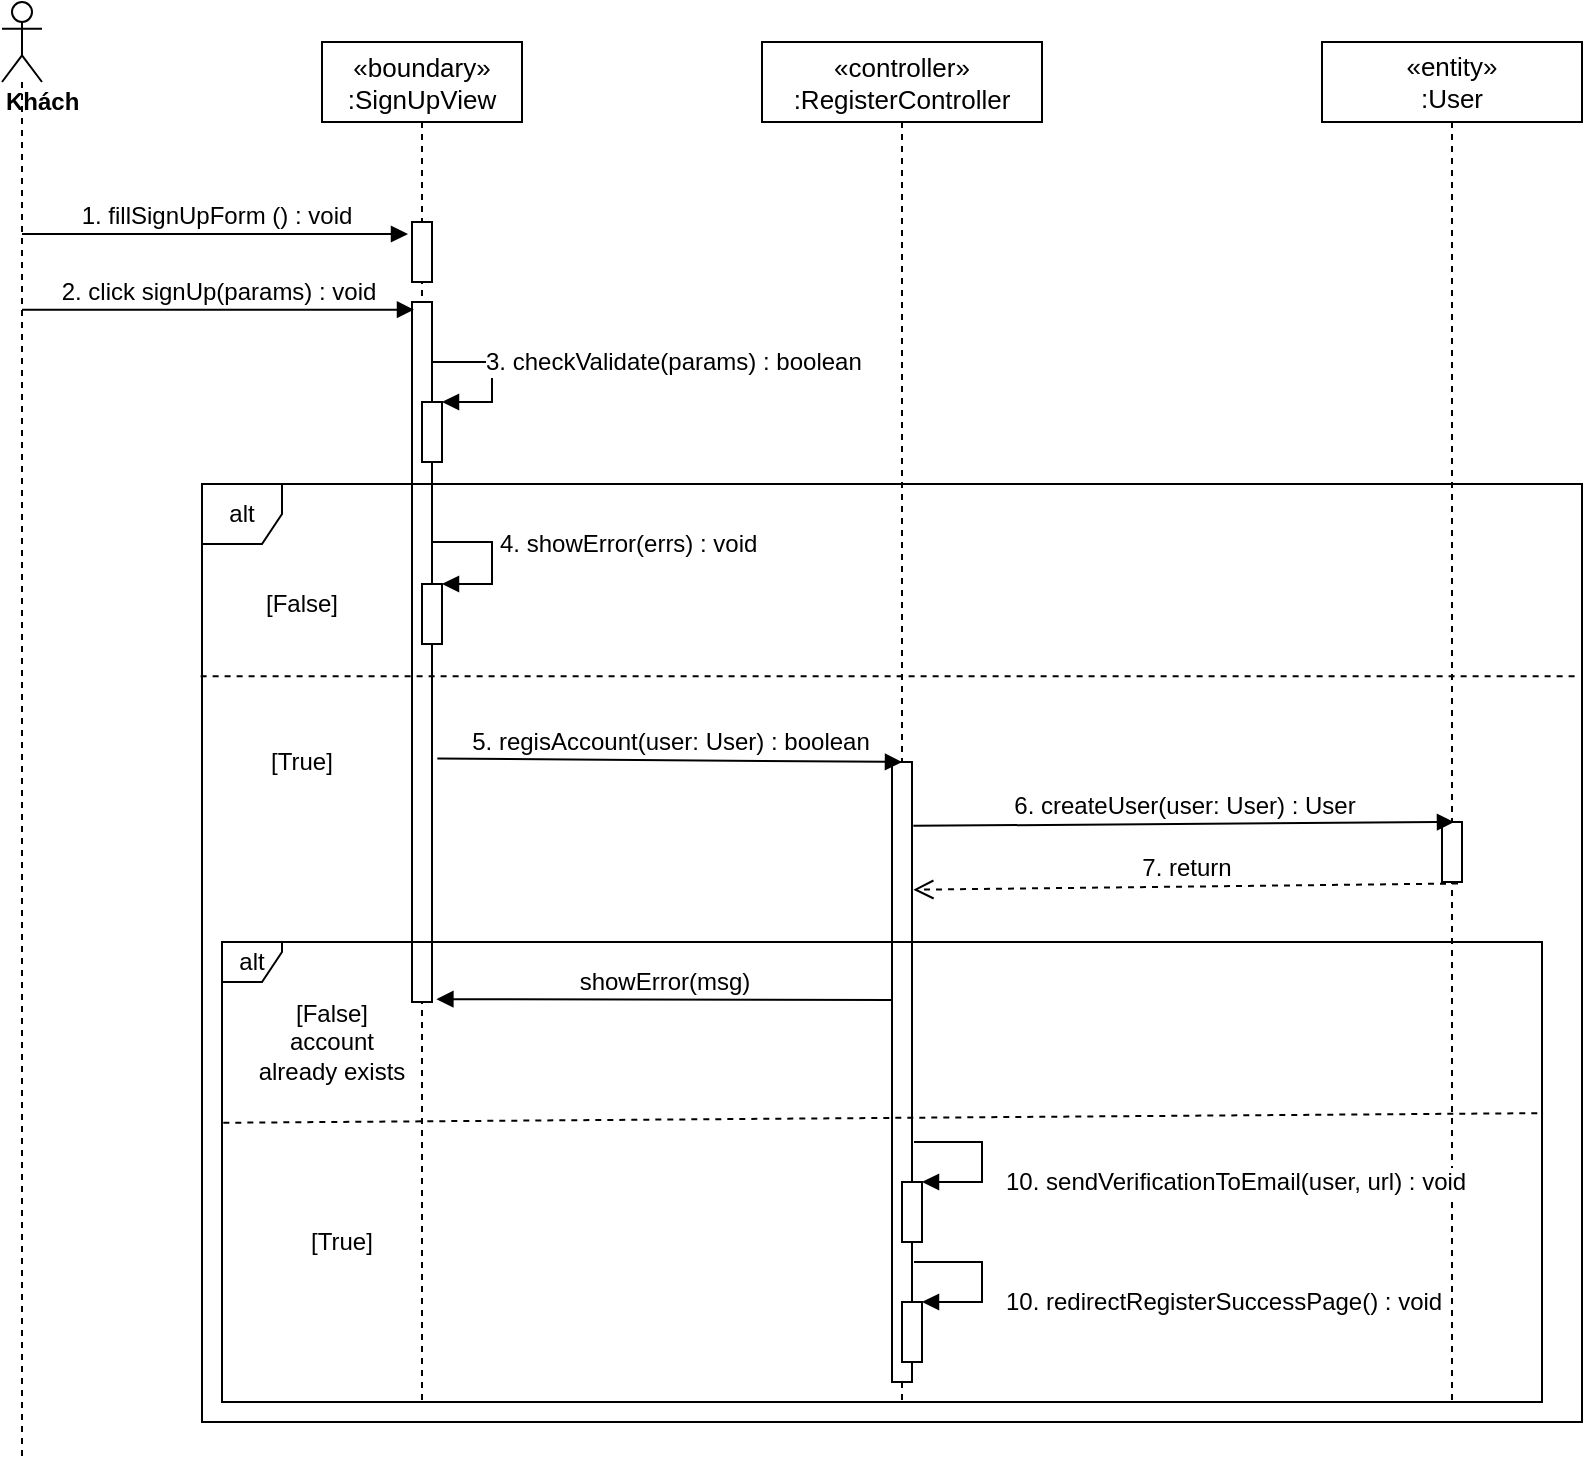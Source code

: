 <mxfile version="14.7.10" type="device"><diagram id="kgpKYQtTHZ0yAKxKKP6v" name="Page-1"><mxGraphModel dx="865" dy="434" grid="1" gridSize="10" guides="1" tooltips="1" connect="1" arrows="1" fold="1" page="1" pageScale="1" pageWidth="850" pageHeight="1100" math="0" shadow="0"><root><mxCell id="0"/><mxCell id="1" parent="0"/><mxCell id="w3L3HHCOdYrH_aVEu7_M-1" value="«boundary»&#10;:SignUpView" style="shape=umlLifeline;perimeter=lifelinePerimeter;container=1;collapsible=0;recursiveResize=0;rounded=0;shadow=0;strokeWidth=1;fontSize=13;" parent="1" vertex="1"><mxGeometry x="240" y="80" width="100" height="680" as="geometry"/></mxCell><mxCell id="w3L3HHCOdYrH_aVEu7_M-8" value="" style="html=1;points=[];perimeter=orthogonalPerimeter;" parent="w3L3HHCOdYrH_aVEu7_M-1" vertex="1"><mxGeometry x="45" y="130" width="10" height="350" as="geometry"/></mxCell><mxCell id="w3L3HHCOdYrH_aVEu7_M-9" value="«controller»&#10;:RegisterController" style="shape=umlLifeline;perimeter=lifelinePerimeter;container=1;collapsible=0;recursiveResize=0;rounded=0;shadow=0;strokeWidth=1;fontSize=13;" parent="1" vertex="1"><mxGeometry x="460" y="80" width="140" height="680" as="geometry"/></mxCell><mxCell id="w3L3HHCOdYrH_aVEu7_M-10" value="" style="points=[];perimeter=orthogonalPerimeter;rounded=0;shadow=0;strokeWidth=1;" parent="w3L3HHCOdYrH_aVEu7_M-9" vertex="1"><mxGeometry x="65" y="360" width="10" height="310" as="geometry"/></mxCell><mxCell id="w3L3HHCOdYrH_aVEu7_M-11" value="&lt;div&gt;&lt;b&gt;Khách&lt;/b&gt;&lt;/div&gt;" style="shape=umlLifeline;participant=umlActor;perimeter=lifelinePerimeter;whiteSpace=wrap;html=1;container=1;collapsible=0;recursiveResize=0;verticalAlign=top;spacingTop=36;outlineConnect=0;align=left;" parent="1" vertex="1"><mxGeometry x="80" y="60" width="20" height="730" as="geometry"/></mxCell><mxCell id="w3L3HHCOdYrH_aVEu7_M-15" value="&lt;font style=&quot;font-size: 12px&quot;&gt;1. fillSignUpForm () : void&lt;/font&gt;" style="html=1;verticalAlign=bottom;endArrow=block;entryX=-0.2;entryY=0.2;entryDx=0;entryDy=0;entryPerimeter=0;" parent="1" source="w3L3HHCOdYrH_aVEu7_M-11" target="5Lvquat9zMyquCDBEEuA-5" edge="1"><mxGeometry width="80" relative="1" as="geometry"><mxPoint x="380" y="220" as="sourcePoint"/><mxPoint x="270" y="160" as="targetPoint"/></mxGeometry></mxCell><mxCell id="w3L3HHCOdYrH_aVEu7_M-16" value="&lt;font style=&quot;font-size: 12px&quot;&gt;2. click signUp(params) : void&lt;/font&gt;" style="html=1;verticalAlign=bottom;endArrow=block;entryX=0.1;entryY=0.011;entryDx=0;entryDy=0;entryPerimeter=0;" parent="1" source="w3L3HHCOdYrH_aVEu7_M-11" target="w3L3HHCOdYrH_aVEu7_M-8" edge="1"><mxGeometry width="80" relative="1" as="geometry"><mxPoint x="380" y="320" as="sourcePoint"/><mxPoint x="260" y="350" as="targetPoint"/></mxGeometry></mxCell><mxCell id="w3L3HHCOdYrH_aVEu7_M-17" value="&lt;font style=&quot;font-size: 12px&quot;&gt;5. regisAccount(user: User) : boolean&lt;/font&gt;" style="html=1;verticalAlign=bottom;endArrow=block;entryX=0.5;entryY=0;entryDx=0;entryDy=0;entryPerimeter=0;startArrow=none;exitX=1.267;exitY=0.652;exitDx=0;exitDy=0;exitPerimeter=0;" parent="1" target="w3L3HHCOdYrH_aVEu7_M-10" edge="1" source="w3L3HHCOdYrH_aVEu7_M-8"><mxGeometry width="80" relative="1" as="geometry"><mxPoint x="295" y="400" as="sourcePoint"/><mxPoint x="460" y="320" as="targetPoint"/></mxGeometry></mxCell><mxCell id="w3L3HHCOdYrH_aVEu7_M-18" value="&lt;font style=&quot;font-size: 13px&quot;&gt;&lt;span&gt;«entity»&lt;br&gt;&lt;/span&gt;:User&lt;/font&gt;" style="shape=umlLifeline;perimeter=lifelinePerimeter;whiteSpace=wrap;html=1;container=1;collapsible=0;recursiveResize=0;outlineConnect=0;" parent="1" vertex="1"><mxGeometry x="740" y="80" width="130" height="680" as="geometry"/></mxCell><mxCell id="w3L3HHCOdYrH_aVEu7_M-19" value="" style="points=[];perimeter=orthogonalPerimeter;rounded=0;shadow=0;strokeWidth=1;" parent="w3L3HHCOdYrH_aVEu7_M-18" vertex="1"><mxGeometry x="60" y="390" width="10" height="30" as="geometry"/></mxCell><mxCell id="w3L3HHCOdYrH_aVEu7_M-28" value="&lt;font style=&quot;font-size: 12px&quot;&gt;6. createUser(user: User) : User&lt;/font&gt;" style="html=1;verticalAlign=bottom;endArrow=block;entryX=0.6;entryY=0;entryDx=0;entryDy=0;entryPerimeter=0;exitX=1.067;exitY=0.103;exitDx=0;exitDy=0;exitPerimeter=0;" parent="1" source="w3L3HHCOdYrH_aVEu7_M-10" target="w3L3HHCOdYrH_aVEu7_M-19" edge="1"><mxGeometry width="80" relative="1" as="geometry"><mxPoint x="540" y="470" as="sourcePoint"/><mxPoint x="830" y="420" as="targetPoint"/></mxGeometry></mxCell><mxCell id="w3L3HHCOdYrH_aVEu7_M-29" value="&lt;font style=&quot;font-size: 12px&quot;&gt;7. return&lt;/font&gt;" style="html=1;verticalAlign=bottom;endArrow=open;dashed=1;endSize=8;exitX=0.8;exitY=1.025;exitDx=0;exitDy=0;exitPerimeter=0;entryX=1.067;entryY=0.206;entryDx=0;entryDy=0;entryPerimeter=0;" parent="1" source="w3L3HHCOdYrH_aVEu7_M-19" target="w3L3HHCOdYrH_aVEu7_M-10" edge="1"><mxGeometry relative="1" as="geometry"><mxPoint x="830" y="420" as="sourcePoint"/><mxPoint x="540" y="451" as="targetPoint"/></mxGeometry></mxCell><mxCell id="w3L3HHCOdYrH_aVEu7_M-26" value="" style="html=1;points=[];perimeter=orthogonalPerimeter;" parent="1" vertex="1"><mxGeometry x="530" y="650" width="10" height="30" as="geometry"/></mxCell><mxCell id="w3L3HHCOdYrH_aVEu7_M-27" value="&lt;font style=&quot;font-size: 12px&quot;&gt;10. sendVerificationToEmail(user, url) : void&lt;/font&gt;" style="edgeStyle=orthogonalEdgeStyle;html=1;align=left;spacingLeft=2;endArrow=block;rounded=0;entryX=1;entryY=0;" parent="1" target="w3L3HHCOdYrH_aVEu7_M-26" edge="1"><mxGeometry x="0.368" y="-10" relative="1" as="geometry"><mxPoint x="540" y="630" as="sourcePoint"/><Array as="points"><mxPoint x="536" y="630"/><mxPoint x="570" y="630"/><mxPoint x="570" y="650"/></Array><mxPoint x="10" y="10" as="offset"/></mxGeometry></mxCell><mxCell id="5Lvquat9zMyquCDBEEuA-3" value="" style="html=1;points=[];perimeter=orthogonalPerimeter;" parent="1" vertex="1"><mxGeometry x="290" y="260" width="10" height="30" as="geometry"/></mxCell><mxCell id="5Lvquat9zMyquCDBEEuA-4" value="&lt;font style=&quot;font-size: 12px&quot;&gt;3. checkValidate(params) : boolean&lt;/font&gt;" style="edgeStyle=orthogonalEdgeStyle;html=1;align=left;spacingLeft=2;endArrow=block;rounded=0;entryX=1;entryY=0;exitX=1;exitY=0.051;exitDx=0;exitDy=0;exitPerimeter=0;" parent="1" source="w3L3HHCOdYrH_aVEu7_M-8" target="5Lvquat9zMyquCDBEEuA-3" edge="1"><mxGeometry x="-0.2" relative="1" as="geometry"><mxPoint x="295" y="180" as="sourcePoint"/><Array as="points"><mxPoint x="295" y="240"/><mxPoint x="325" y="240"/><mxPoint x="325" y="260"/></Array><mxPoint as="offset"/></mxGeometry></mxCell><mxCell id="5Lvquat9zMyquCDBEEuA-5" value="" style="html=1;points=[];perimeter=orthogonalPerimeter;" parent="1" vertex="1"><mxGeometry x="285" y="170" width="10" height="30" as="geometry"/></mxCell><mxCell id="5Lvquat9zMyquCDBEEuA-8" value="alt" style="shape=umlFrame;whiteSpace=wrap;html=1;width=40;height=30;" parent="1" vertex="1"><mxGeometry x="180" y="301" width="690" height="469" as="geometry"/></mxCell><mxCell id="5Lvquat9zMyquCDBEEuA-12" value="alt" style="shape=umlFrame;whiteSpace=wrap;html=1;width=30;height=20;" parent="1" vertex="1"><mxGeometry x="190" y="530" width="660" height="230" as="geometry"/></mxCell><mxCell id="GXNzxPx1M6f-_tCLkJqG-1" value="" style="html=1;points=[];perimeter=orthogonalPerimeter;" vertex="1" parent="1"><mxGeometry x="290" y="351" width="10" height="30" as="geometry"/></mxCell><mxCell id="GXNzxPx1M6f-_tCLkJqG-2" value="&lt;span style=&quot;font-size: 12px ; text-align: center&quot;&gt;4. showError(errs) : void&lt;/span&gt;" style="edgeStyle=orthogonalEdgeStyle;html=1;align=left;spacingLeft=2;endArrow=block;rounded=0;entryX=1;entryY=0;" edge="1" parent="1" target="GXNzxPx1M6f-_tCLkJqG-1"><mxGeometry x="-0.2" relative="1" as="geometry"><mxPoint x="295" y="330" as="sourcePoint"/><Array as="points"><mxPoint x="325" y="330"/><mxPoint x="325" y="351"/></Array><mxPoint as="offset"/></mxGeometry></mxCell><mxCell id="GXNzxPx1M6f-_tCLkJqG-3" value="&lt;span style=&quot;font-size: 12px&quot;&gt;showError(msg)&lt;/span&gt;" style="html=1;verticalAlign=bottom;endArrow=block;entryX=1.22;entryY=0.996;entryDx=0;entryDy=0;entryPerimeter=0;exitX=0;exitY=0.384;exitDx=0;exitDy=0;exitPerimeter=0;" edge="1" parent="1" source="w3L3HHCOdYrH_aVEu7_M-10" target="w3L3HHCOdYrH_aVEu7_M-8"><mxGeometry width="80" relative="1" as="geometry"><mxPoint x="521" y="559" as="sourcePoint"/><mxPoint x="300" y="570" as="targetPoint"/></mxGeometry></mxCell><mxCell id="GXNzxPx1M6f-_tCLkJqG-4" value="" style="html=1;points=[];perimeter=orthogonalPerimeter;" vertex="1" parent="1"><mxGeometry x="530" y="710" width="10" height="30" as="geometry"/></mxCell><mxCell id="GXNzxPx1M6f-_tCLkJqG-5" value="&lt;font style=&quot;font-size: 12px&quot;&gt;10. redirectRegisterSuccessPage() : void&lt;/font&gt;" style="edgeStyle=orthogonalEdgeStyle;html=1;align=left;spacingLeft=2;endArrow=block;rounded=0;entryX=1;entryY=0;" edge="1" parent="1" target="GXNzxPx1M6f-_tCLkJqG-4"><mxGeometry x="0.368" y="-10" relative="1" as="geometry"><mxPoint x="540" y="690" as="sourcePoint"/><Array as="points"><mxPoint x="536" y="690"/><mxPoint x="570" y="690"/><mxPoint x="570" y="710"/></Array><mxPoint x="10" y="10" as="offset"/></mxGeometry></mxCell><mxCell id="GXNzxPx1M6f-_tCLkJqG-6" value="" style="endArrow=none;dashed=1;html=1;entryX=0.999;entryY=0.205;entryDx=0;entryDy=0;entryPerimeter=0;exitX=-0.001;exitY=0.205;exitDx=0;exitDy=0;exitPerimeter=0;" edge="1" parent="1" source="5Lvquat9zMyquCDBEEuA-8" target="5Lvquat9zMyquCDBEEuA-8"><mxGeometry width="50" height="50" relative="1" as="geometry"><mxPoint x="500" y="560" as="sourcePoint"/><mxPoint x="550" y="510" as="targetPoint"/></mxGeometry></mxCell><mxCell id="GXNzxPx1M6f-_tCLkJqG-7" value="" style="endArrow=none;dashed=1;html=1;entryX=1.001;entryY=0.372;entryDx=0;entryDy=0;entryPerimeter=0;exitX=0.001;exitY=0.393;exitDx=0;exitDy=0;exitPerimeter=0;" edge="1" parent="1" source="5Lvquat9zMyquCDBEEuA-12" target="5Lvquat9zMyquCDBEEuA-12"><mxGeometry width="50" height="50" relative="1" as="geometry"><mxPoint x="204" y="617" as="sourcePoint"/><mxPoint x="864" y="610" as="targetPoint"/></mxGeometry></mxCell><mxCell id="GXNzxPx1M6f-_tCLkJqG-8" value="[False]" style="text;html=1;strokeColor=none;fillColor=none;align=center;verticalAlign=middle;whiteSpace=wrap;rounded=0;" vertex="1" parent="1"><mxGeometry x="210" y="351" width="40" height="20" as="geometry"/></mxCell><mxCell id="GXNzxPx1M6f-_tCLkJqG-9" value="[True]" style="text;html=1;strokeColor=none;fillColor=none;align=center;verticalAlign=middle;whiteSpace=wrap;rounded=0;" vertex="1" parent="1"><mxGeometry x="210" y="430" width="40" height="20" as="geometry"/></mxCell><mxCell id="GXNzxPx1M6f-_tCLkJqG-10" value="[False]&lt;br&gt;account already exists" style="text;html=1;strokeColor=none;fillColor=none;align=center;verticalAlign=middle;whiteSpace=wrap;rounded=0;" vertex="1" parent="1"><mxGeometry x="205" y="550" width="80" height="60" as="geometry"/></mxCell><mxCell id="GXNzxPx1M6f-_tCLkJqG-11" value="[True]" style="text;html=1;strokeColor=none;fillColor=none;align=center;verticalAlign=middle;whiteSpace=wrap;rounded=0;" vertex="1" parent="1"><mxGeometry x="230" y="670" width="40" height="20" as="geometry"/></mxCell></root></mxGraphModel></diagram></mxfile>
